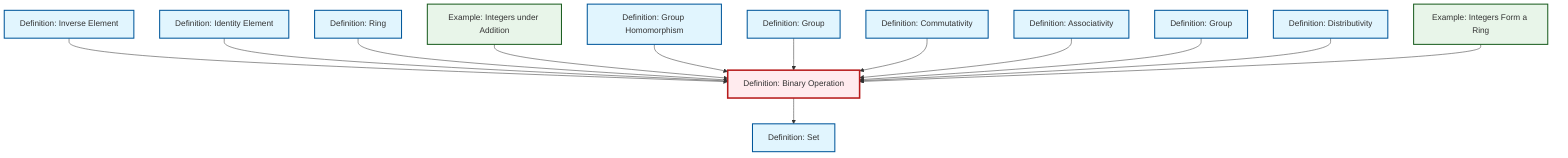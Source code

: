 graph TD
    classDef definition fill:#e1f5fe,stroke:#01579b,stroke-width:2px
    classDef theorem fill:#f3e5f5,stroke:#4a148c,stroke-width:2px
    classDef axiom fill:#fff3e0,stroke:#e65100,stroke-width:2px
    classDef example fill:#e8f5e9,stroke:#1b5e20,stroke-width:2px
    classDef current fill:#ffebee,stroke:#b71c1c,stroke-width:3px
    def-associativity["Definition: Associativity"]:::definition
    def-identity-element["Definition: Identity Element"]:::definition
    def-ring["Definition: Ring"]:::definition
    ex-integers-ring["Example: Integers Form a Ring"]:::example
    def-binary-operation["Definition: Binary Operation"]:::definition
    def-homomorphism["Definition: Group Homomorphism"]:::definition
    def-group-example["Definition: Group"]:::definition
    ex-integers-addition["Example: Integers under Addition"]:::example
    def-distributivity["Definition: Distributivity"]:::definition
    def-set["Definition: Set"]:::definition
    def-commutativity["Definition: Commutativity"]:::definition
    def-inverse-element["Definition: Inverse Element"]:::definition
    def-group["Definition: Group"]:::definition
    def-inverse-element --> def-binary-operation
    def-identity-element --> def-binary-operation
    def-ring --> def-binary-operation
    ex-integers-addition --> def-binary-operation
    def-homomorphism --> def-binary-operation
    def-group --> def-binary-operation
    def-binary-operation --> def-set
    def-commutativity --> def-binary-operation
    def-associativity --> def-binary-operation
    def-group-example --> def-binary-operation
    def-distributivity --> def-binary-operation
    ex-integers-ring --> def-binary-operation
    class def-binary-operation current